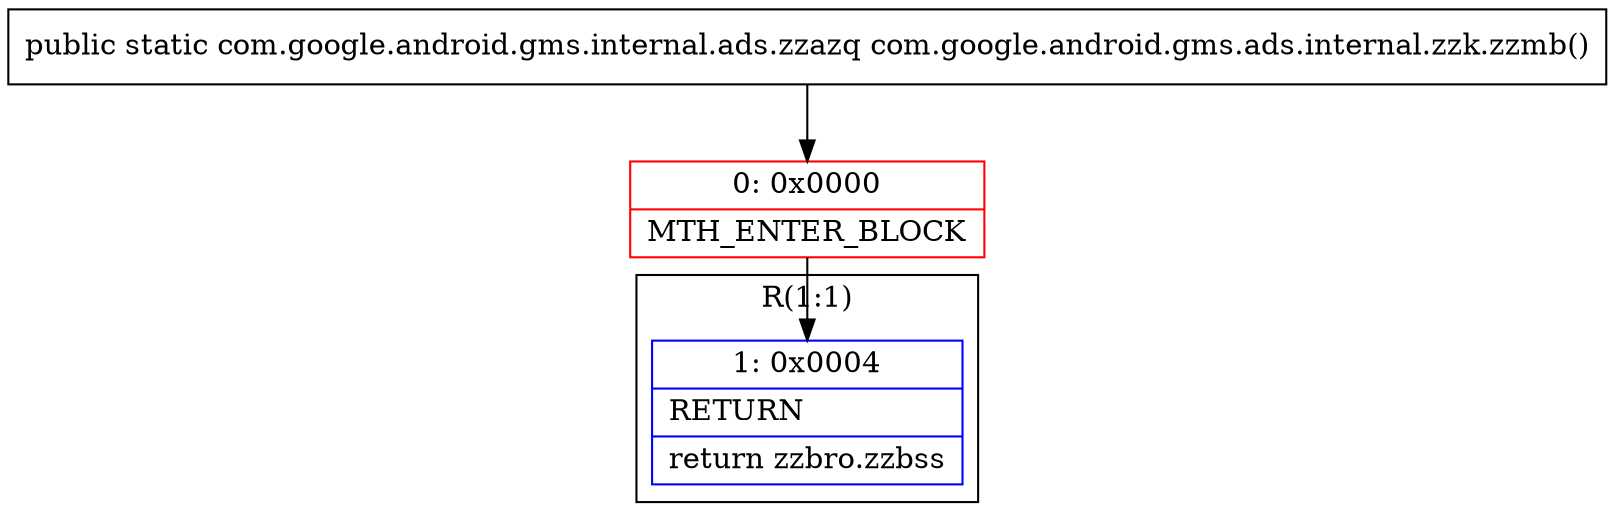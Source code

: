 digraph "CFG forcom.google.android.gms.ads.internal.zzk.zzmb()Lcom\/google\/android\/gms\/internal\/ads\/zzazq;" {
subgraph cluster_Region_1695673654 {
label = "R(1:1)";
node [shape=record,color=blue];
Node_1 [shape=record,label="{1\:\ 0x0004|RETURN\l|return zzbro.zzbss\l}"];
}
Node_0 [shape=record,color=red,label="{0\:\ 0x0000|MTH_ENTER_BLOCK\l}"];
MethodNode[shape=record,label="{public static com.google.android.gms.internal.ads.zzazq com.google.android.gms.ads.internal.zzk.zzmb() }"];
MethodNode -> Node_0;
Node_0 -> Node_1;
}

